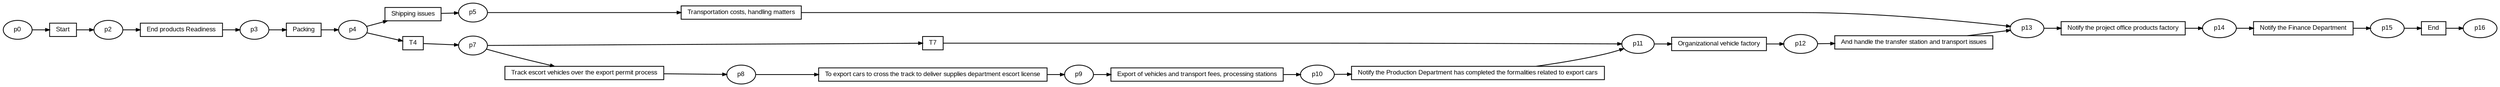 digraph G {ranksep=".3"; fontsize="8"; remincross=true; margin="0.0,0.0"; fontname="Arial";rankdir="LR"; 
edge [arrowsize="0.5"];
node [height=".2",width=".2",fontname="Arial",fontsize="8"];
t0 [shape="box",label="Shipping issues"];
t1 [shape="box",label="Packing"];
t2 [shape="box",label="End"];
t3 [shape="box",label="Notify the Finance Department"];
t4 [shape="box",label="Notify the project office products factory"];
t5 [shape="box",label="And handle the transfer station and transport issues"];
t6 [shape="box",label="Organizational vehicle factory"];
t7 [shape="box",label="Notify the Production Department has completed the formalities related to export cars"];
t8 [shape="box",label="End products Readiness"];
t9 [shape="box",label="Start"];
t10 [shape="box",label="Export of vehicles and transport fees, processing stations"];
t11 [shape="box",label="To export cars to cross the track to deliver supplies department escort license"];
t12 [shape="box",label="T7"];
t13 [shape="box",label="Track escort vehicles over the export permit process"];
t14 [shape="box",label="Transportation costs, handling matters"];
t15 [shape="box",label="T4"];
p0 [shape="oval",label="p13"];
p1 [shape="oval",label="p12"];
p2 [shape="oval",label="p11"];
p3 [shape="oval",label="p10"];
p4 [shape="oval",label="p0"];
p5 [shape="oval",label="p9"];
p6 [shape="oval",label="p8"];
p7 [shape="oval",label="p7"];
p8 [shape="oval",label="p5"];
p9 [shape="oval",label="p4"];
p10 [shape="oval",label="p3"];
p11 [shape="oval",label="p2"];
p12 [shape="oval",label="p16"];
p13 [shape="oval",label="p15"];
p14 [shape="oval",label="p14"];
t1 -> p9[label=""];
t0 -> p8[label=""];
p3 -> t7[label=""];
t15 -> p7[label=""];
p2 -> t6[label=""];
p7 -> t13[label=""];
t14 -> p0[label=""];
p7 -> t12[label=""];
p1 -> t5[label=""];
p6 -> t11[label=""];
t3 -> p13[label=""];
t2 -> p12[label=""];
t8 -> p10[label=""];
t6 -> p1[label=""];
p4 -> t9[label=""];
p9 -> t15[label=""];
p10 -> t1[label=""];
t5 -> p0[label=""];
p8 -> t14[label=""];
p9 -> t0[label=""];
t11 -> p5[label=""];
t10 -> p3[label=""];
t13 -> p6[label=""];
t4 -> p14[label=""];
p0 -> t4[label=""];
p5 -> t10[label=""];
t12 -> p2[label=""];
p14 -> t3[label=""];
t9 -> p11[label=""];
p13 -> t2[label=""];
t7 -> p2[label=""];
p11 -> t8[label=""];
}
